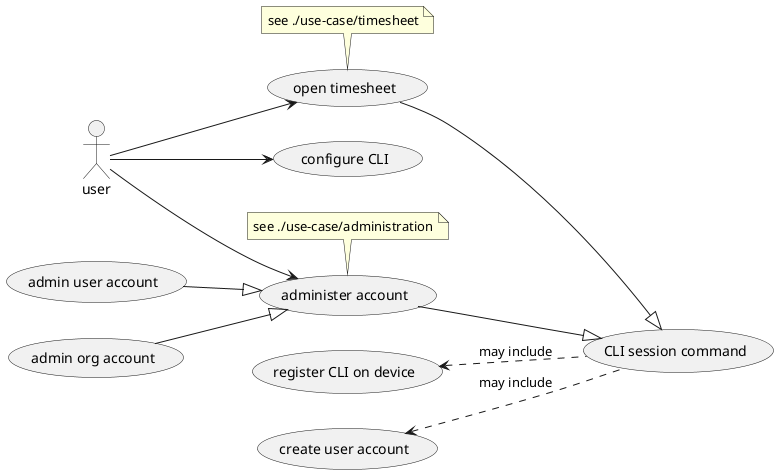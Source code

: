 @startuml
'https://plantuml.com/use-case-diagram
left to right direction

user --> (configure CLI)

usecase command as "
CLI session command"

(register CLI on device) <-. command: may include
(create user account) <-. command: may include

user --> (open timesheet)
note top
  see ./use-case/timesheet
end note
(open timesheet) --|> command

user --> (administer account)
note top
  see ./use-case/administration
end note
(administer account) --|> command
(admin user account) --|> (administer account)
(admin org account) --|> (administer account)

@enduml